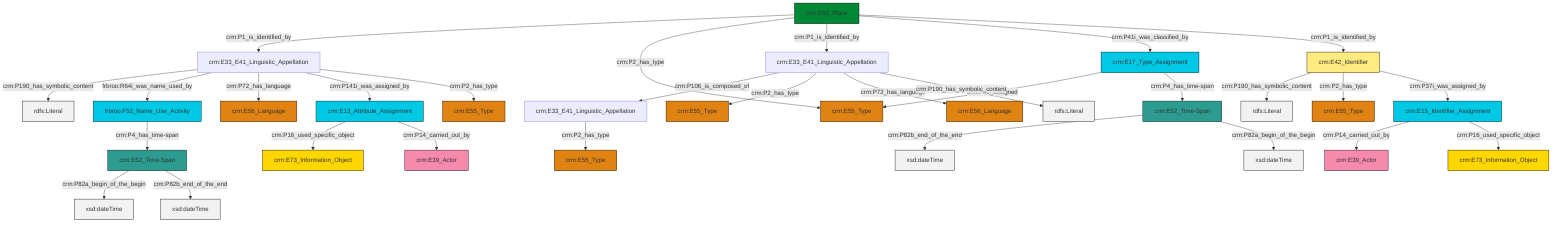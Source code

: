 graph TD
classDef Literal fill:#f2f2f2,stroke:#000000;
classDef CRM_Entity fill:#FFFFFF,stroke:#000000;
classDef Temporal_Entity fill:#00C9E6, stroke:#000000;
classDef Type fill:#E18312, stroke:#000000;
classDef Time-Span fill:#2C9C91, stroke:#000000;
classDef Appellation fill:#FFEB7F, stroke:#000000;
classDef Place fill:#008836, stroke:#000000;
classDef Persistent_Item fill:#B266B2, stroke:#000000;
classDef Conceptual_Object fill:#FFD700, stroke:#000000;
classDef Physical_Thing fill:#D2B48C, stroke:#000000;
classDef Actor fill:#f58aad, stroke:#000000;
classDef PC_Classes fill:#4ce600, stroke:#000000;
classDef Multi fill:#cccccc,stroke:#000000;

6["crm:E42_Identifier"]:::Appellation -->|crm:P190_has_symbolic_content| 8[rdfs:Literal]:::Literal
2["crm:E33_E41_Linguistic_Appellation"]:::Default -->|crm:P106_is_composed_of| 11["crm:E33_E41_Linguistic_Appellation"]:::Default
12["crm:E52_Time-Span"]:::Time-Span -->|crm:P82a_begin_of_the_begin| 13[xsd:dateTime]:::Literal
14["crm:E53_Place"]:::Place -->|crm:P1_is_identified_by| 16["crm:E33_E41_Linguistic_Appellation"]:::Default
2["crm:E33_E41_Linguistic_Appellation"]:::Default -->|crm:P2_has_type| 17["crm:E55_Type"]:::Type
16["crm:E33_E41_Linguistic_Appellation"]:::Default -->|crm:P190_has_symbolic_content| 28[rdfs:Literal]:::Literal
2["crm:E33_E41_Linguistic_Appellation"]:::Default -->|crm:P72_has_language| 4["crm:E56_Language"]:::Type
14["crm:E53_Place"]:::Place -->|crm:P2_has_type| 29["crm:E55_Type"]:::Type
12["crm:E52_Time-Span"]:::Time-Span -->|crm:P82b_end_of_the_end| 30[xsd:dateTime]:::Literal
31["crm:E15_Identifier_Assignment"]:::Temporal_Entity -->|crm:P14_carried_out_by| 33["crm:E39_Actor"]:::Actor
16["crm:E33_E41_Linguistic_Appellation"]:::Default -->|frbroo:R64i_was_name_used_by| 35["frbroo:F52_Name_Use_Activity"]:::Temporal_Entity
16["crm:E33_E41_Linguistic_Appellation"]:::Default -->|crm:P72_has_language| 9["crm:E56_Language"]:::Type
16["crm:E33_E41_Linguistic_Appellation"]:::Default -->|crm:P141i_was_assigned_by| 26["crm:E13_Attribute_Assignment"]:::Temporal_Entity
20["crm:E17_Type_Assignment"]:::Temporal_Entity -->|crm:P42_assigned| 29["crm:E55_Type"]:::Type
31["crm:E15_Identifier_Assignment"]:::Temporal_Entity -->|crm:P16_used_specific_object| 39["crm:E73_Information_Object"]:::Conceptual_Object
26["crm:E13_Attribute_Assignment"]:::Temporal_Entity -->|crm:P16_used_specific_object| 41["crm:E73_Information_Object"]:::Conceptual_Object
20["crm:E17_Type_Assignment"]:::Temporal_Entity -->|crm:P4_has_time-span| 22["crm:E52_Time-Span"]:::Time-Span
2["crm:E33_E41_Linguistic_Appellation"]:::Default -->|crm:P190_has_symbolic_content| 44[rdfs:Literal]:::Literal
6["crm:E42_Identifier"]:::Appellation -->|crm:P2_has_type| 18["crm:E55_Type"]:::Type
6["crm:E42_Identifier"]:::Appellation -->|crm:P37i_was_assigned_by| 31["crm:E15_Identifier_Assignment"]:::Temporal_Entity
22["crm:E52_Time-Span"]:::Time-Span -->|crm:P82b_end_of_the_end| 46[xsd:dateTime]:::Literal
14["crm:E53_Place"]:::Place -->|crm:P1_is_identified_by| 2["crm:E33_E41_Linguistic_Appellation"]:::Default
14["crm:E53_Place"]:::Place -->|crm:P41i_was_classified_by| 20["crm:E17_Type_Assignment"]:::Temporal_Entity
26["crm:E13_Attribute_Assignment"]:::Temporal_Entity -->|crm:P14_carried_out_by| 24["crm:E39_Actor"]:::Actor
16["crm:E33_E41_Linguistic_Appellation"]:::Default -->|crm:P2_has_type| 47["crm:E55_Type"]:::Type
22["crm:E52_Time-Span"]:::Time-Span -->|crm:P82a_begin_of_the_begin| 51[xsd:dateTime]:::Literal
35["frbroo:F52_Name_Use_Activity"]:::Temporal_Entity -->|crm:P4_has_time-span| 12["crm:E52_Time-Span"]:::Time-Span
14["crm:E53_Place"]:::Place -->|crm:P1_is_identified_by| 6["crm:E42_Identifier"]:::Appellation
11["crm:E33_E41_Linguistic_Appellation"]:::Default -->|crm:P2_has_type| 0["crm:E55_Type"]:::Type